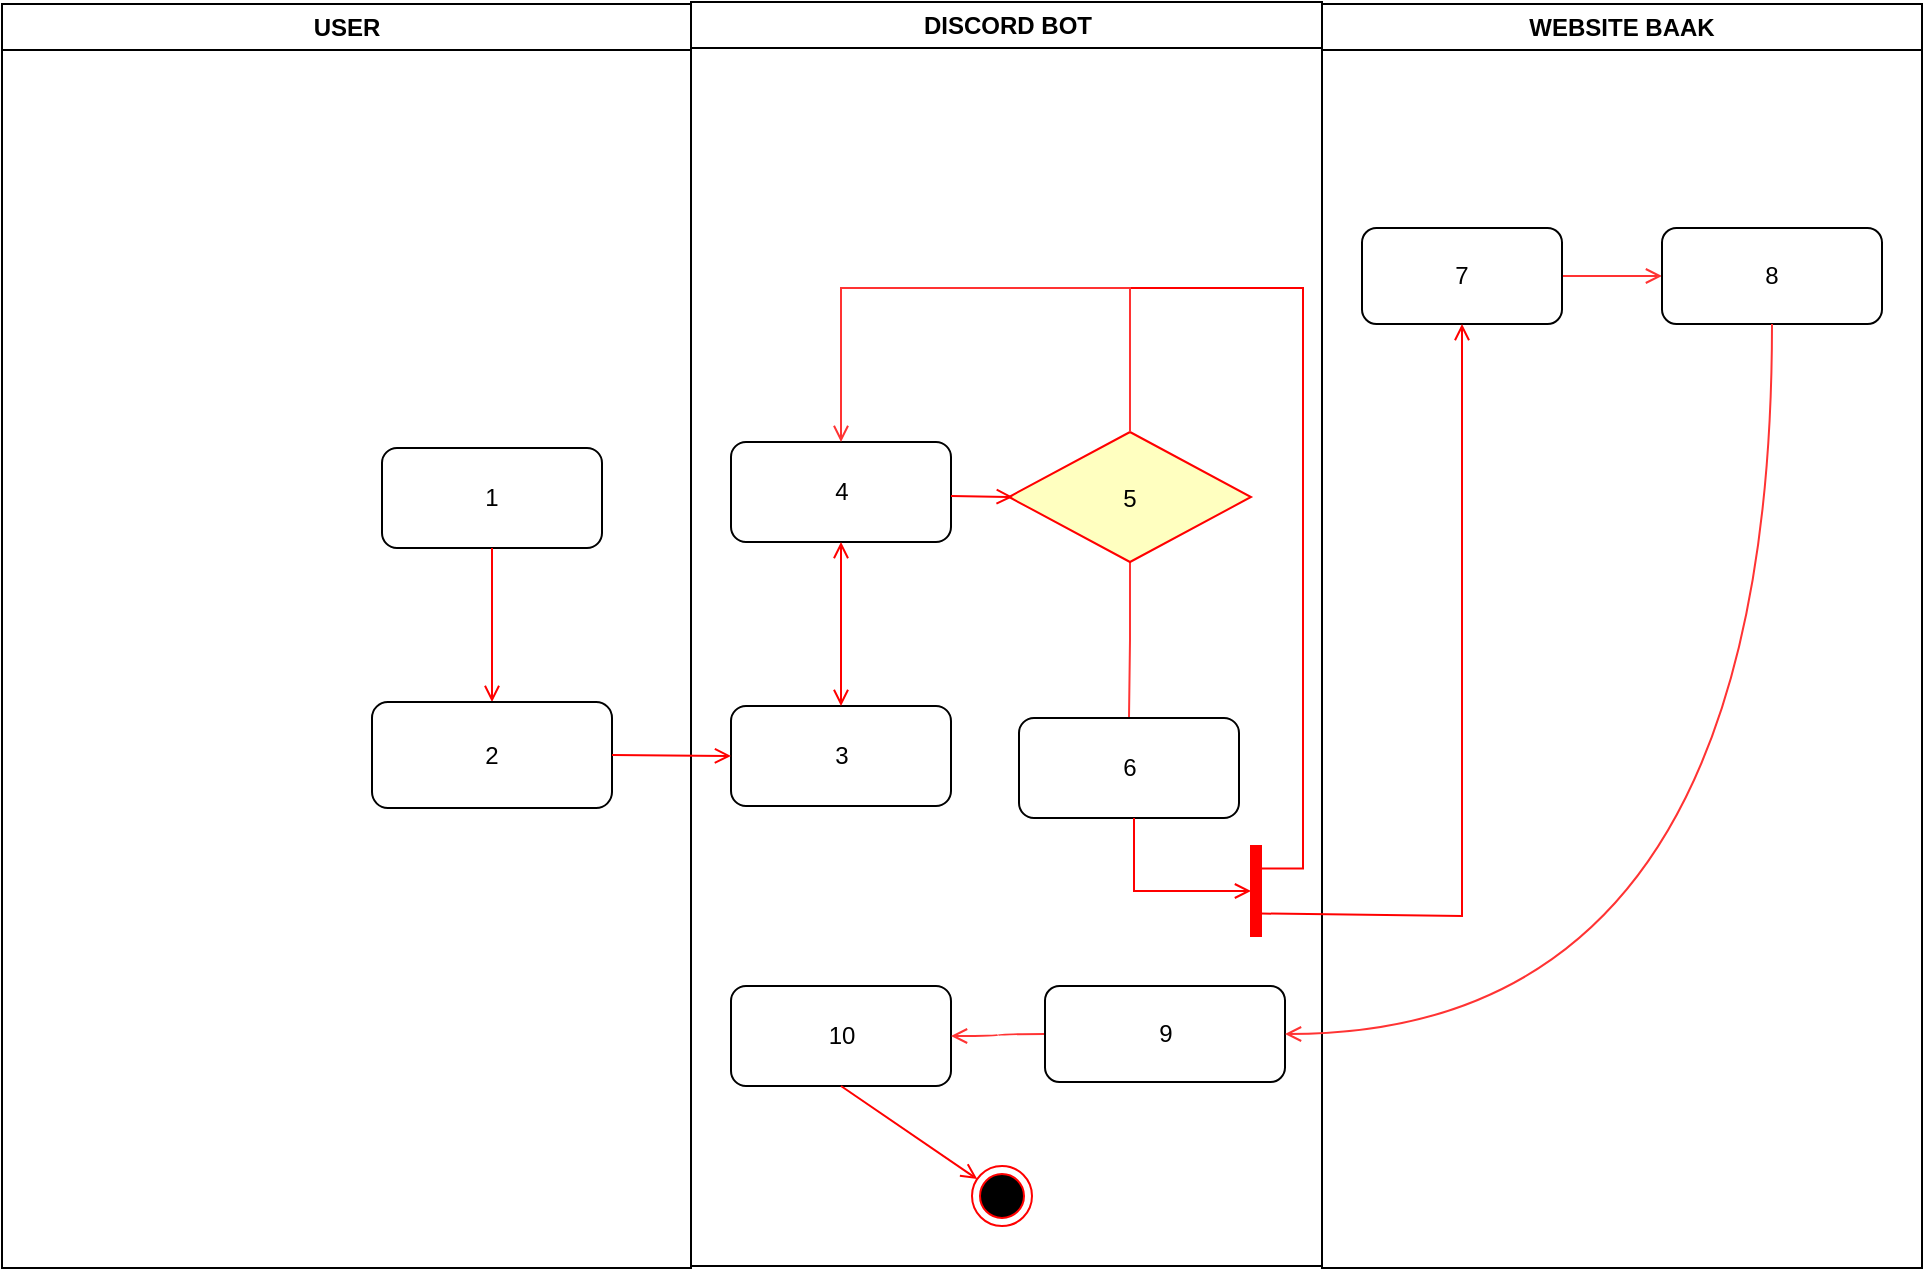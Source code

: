 <mxfile version="20.4.2" type="github">
  <diagram id="2ciFKfZ7ZzHzfvBWZ5C_" name="Page-1">
    <mxGraphModel dx="494" dy="279" grid="1" gridSize="10" guides="1" tooltips="1" connect="1" arrows="1" fold="1" page="1" pageScale="1" pageWidth="850" pageHeight="1100" math="0" shadow="0">
      <root>
        <mxCell id="0" />
        <mxCell id="1" parent="0" />
        <mxCell id="_sUXLbSh4wj3Fm5f3w61-1" value="USER" style="swimlane;whiteSpace=wrap" vertex="1" parent="1">
          <mxGeometry x="100" y="128" width="344.5" height="632" as="geometry" />
        </mxCell>
        <mxCell id="_sUXLbSh4wj3Fm5f3w61-5" value="1" style="rounded=1;whiteSpace=wrap;html=1;" vertex="1" parent="_sUXLbSh4wj3Fm5f3w61-1">
          <mxGeometry x="190" y="222" width="110" height="50" as="geometry" />
        </mxCell>
        <mxCell id="_sUXLbSh4wj3Fm5f3w61-7" value="" style="endArrow=open;strokeColor=#FF0000;endFill=1;rounded=0;entryX=0.5;entryY=0;entryDx=0;entryDy=0;" edge="1" parent="_sUXLbSh4wj3Fm5f3w61-1" source="_sUXLbSh4wj3Fm5f3w61-5" target="_sUXLbSh4wj3Fm5f3w61-8">
          <mxGeometry relative="1" as="geometry">
            <mxPoint x="115" y="325" as="targetPoint" />
          </mxGeometry>
        </mxCell>
        <mxCell id="_sUXLbSh4wj3Fm5f3w61-8" value="2" style="rounded=1;whiteSpace=wrap;html=1;" vertex="1" parent="_sUXLbSh4wj3Fm5f3w61-1">
          <mxGeometry x="185" y="349" width="120" height="53" as="geometry" />
        </mxCell>
        <mxCell id="_sUXLbSh4wj3Fm5f3w61-10" value="DISCORD BOT" style="swimlane;whiteSpace=wrap" vertex="1" parent="1">
          <mxGeometry x="444.5" y="127" width="315.5" height="632" as="geometry" />
        </mxCell>
        <mxCell id="_sUXLbSh4wj3Fm5f3w61-14" value="4" style="rounded=1;whiteSpace=wrap;html=1;" vertex="1" parent="_sUXLbSh4wj3Fm5f3w61-10">
          <mxGeometry x="20" y="220" width="110" height="50" as="geometry" />
        </mxCell>
        <mxCell id="_sUXLbSh4wj3Fm5f3w61-16" value="3" style="rounded=1;whiteSpace=wrap;html=1;" vertex="1" parent="_sUXLbSh4wj3Fm5f3w61-10">
          <mxGeometry x="20" y="352" width="110" height="50" as="geometry" />
        </mxCell>
        <mxCell id="_sUXLbSh4wj3Fm5f3w61-17" value="" style="endArrow=open;strokeColor=#FF0000;endFill=1;rounded=0;startArrow=open;startFill=0;" edge="1" parent="_sUXLbSh4wj3Fm5f3w61-10" source="_sUXLbSh4wj3Fm5f3w61-14" target="_sUXLbSh4wj3Fm5f3w61-16">
          <mxGeometry relative="1" as="geometry" />
        </mxCell>
        <mxCell id="_sUXLbSh4wj3Fm5f3w61-47" style="edgeStyle=orthogonalEdgeStyle;rounded=0;orthogonalLoop=1;jettySize=auto;html=1;entryX=0.5;entryY=0;entryDx=0;entryDy=0;strokeColor=#FF3333;endArrow=none;endFill=0;" edge="1" parent="_sUXLbSh4wj3Fm5f3w61-10" source="_sUXLbSh4wj3Fm5f3w61-18" target="_sUXLbSh4wj3Fm5f3w61-24">
          <mxGeometry relative="1" as="geometry" />
        </mxCell>
        <mxCell id="_sUXLbSh4wj3Fm5f3w61-18" value="5" style="rhombus;fillColor=#ffffc0;strokeColor=#ff0000;fontSize=12;" vertex="1" parent="_sUXLbSh4wj3Fm5f3w61-10">
          <mxGeometry x="159" y="215" width="121" height="65" as="geometry" />
        </mxCell>
        <mxCell id="_sUXLbSh4wj3Fm5f3w61-21" value="" style="endArrow=open;strokeColor=#FF0000;endFill=1;rounded=0" edge="1" parent="_sUXLbSh4wj3Fm5f3w61-10">
          <mxGeometry relative="1" as="geometry">
            <mxPoint x="130" y="246.952" as="sourcePoint" />
            <mxPoint x="160.888" y="247.486" as="targetPoint" />
          </mxGeometry>
        </mxCell>
        <mxCell id="_sUXLbSh4wj3Fm5f3w61-24" value="6" style="rounded=1;whiteSpace=wrap;html=1;" vertex="1" parent="_sUXLbSh4wj3Fm5f3w61-10">
          <mxGeometry x="164" y="358" width="110" height="50" as="geometry" />
        </mxCell>
        <mxCell id="_sUXLbSh4wj3Fm5f3w61-25" value="" style="whiteSpace=wrap;strokeColor=#FF0000;fillColor=#FF0000" vertex="1" parent="_sUXLbSh4wj3Fm5f3w61-10">
          <mxGeometry x="280" y="422" width="5" height="45" as="geometry" />
        </mxCell>
        <mxCell id="_sUXLbSh4wj3Fm5f3w61-26" value="" style="edgeStyle=elbowEdgeStyle;elbow=horizontal;strokeColor=#FF0000;endArrow=open;endFill=1;rounded=0;entryX=0;entryY=0.5;entryDx=0;entryDy=0;" edge="1" parent="_sUXLbSh4wj3Fm5f3w61-10">
          <mxGeometry width="100" height="100" relative="1" as="geometry">
            <mxPoint x="221.5" y="408" as="sourcePoint" />
            <mxPoint x="280" y="444.5" as="targetPoint" />
            <Array as="points">
              <mxPoint x="221.5" y="467" />
            </Array>
          </mxGeometry>
        </mxCell>
        <mxCell id="_sUXLbSh4wj3Fm5f3w61-27" value="" style="edgeStyle=elbowEdgeStyle;elbow=horizontal;strokeColor=#FF0000;endArrow=none;endFill=0;rounded=0;exitX=1;exitY=0.25;exitDx=0;exitDy=0;" edge="1" parent="_sUXLbSh4wj3Fm5f3w61-10" source="_sUXLbSh4wj3Fm5f3w61-25">
          <mxGeometry width="100" height="100" relative="1" as="geometry">
            <mxPoint x="285.5" y="410" as="sourcePoint" />
            <mxPoint x="216.5" y="143" as="targetPoint" />
            <Array as="points">
              <mxPoint x="306" y="263" />
              <mxPoint x="306" y="263" />
            </Array>
          </mxGeometry>
        </mxCell>
        <mxCell id="_sUXLbSh4wj3Fm5f3w61-28" value="10" style="rounded=1;whiteSpace=wrap;html=1;" vertex="1" parent="_sUXLbSh4wj3Fm5f3w61-10">
          <mxGeometry x="20" y="492" width="110" height="50" as="geometry" />
        </mxCell>
        <mxCell id="_sUXLbSh4wj3Fm5f3w61-29" value="" style="ellipse;shape=endState;fillColor=#000000;strokeColor=#ff0000" vertex="1" parent="_sUXLbSh4wj3Fm5f3w61-10">
          <mxGeometry x="140.5" y="582" width="30" height="30" as="geometry" />
        </mxCell>
        <mxCell id="_sUXLbSh4wj3Fm5f3w61-30" value="" style="endArrow=open;strokeColor=#FF0000;endFill=1;rounded=0;exitX=0.5;exitY=1;exitDx=0;exitDy=0;" edge="1" parent="_sUXLbSh4wj3Fm5f3w61-10" source="_sUXLbSh4wj3Fm5f3w61-28" target="_sUXLbSh4wj3Fm5f3w61-29">
          <mxGeometry relative="1" as="geometry" />
        </mxCell>
        <mxCell id="_sUXLbSh4wj3Fm5f3w61-31" value="" style="edgeStyle=orthogonalEdgeStyle;curved=1;rounded=0;orthogonalLoop=1;jettySize=auto;html=1;endArrow=open;endFill=0;strokeColor=#FF3333;" edge="1" parent="_sUXLbSh4wj3Fm5f3w61-10" source="_sUXLbSh4wj3Fm5f3w61-32" target="_sUXLbSh4wj3Fm5f3w61-28">
          <mxGeometry relative="1" as="geometry" />
        </mxCell>
        <mxCell id="_sUXLbSh4wj3Fm5f3w61-32" value="9" style="rounded=1;whiteSpace=wrap;html=1;" vertex="1" parent="_sUXLbSh4wj3Fm5f3w61-10">
          <mxGeometry x="177" y="492" width="120" height="48" as="geometry" />
        </mxCell>
        <mxCell id="_sUXLbSh4wj3Fm5f3w61-44" style="edgeStyle=orthogonalEdgeStyle;rounded=0;orthogonalLoop=1;jettySize=auto;html=1;fillColor=#e51400;strokeColor=#FF3333;endArrow=open;endFill=0;entryX=0.5;entryY=0;entryDx=0;entryDy=0;" edge="1" parent="_sUXLbSh4wj3Fm5f3w61-10" source="_sUXLbSh4wj3Fm5f3w61-18" target="_sUXLbSh4wj3Fm5f3w61-14">
          <mxGeometry relative="1" as="geometry">
            <mxPoint x="75.5" y="213" as="targetPoint" />
            <Array as="points">
              <mxPoint x="220" y="143" />
              <mxPoint x="75" y="143" />
            </Array>
          </mxGeometry>
        </mxCell>
        <mxCell id="_sUXLbSh4wj3Fm5f3w61-33" value="WEBSITE BAAK" style="swimlane;whiteSpace=wrap" vertex="1" parent="1">
          <mxGeometry x="760" y="128" width="300" height="632" as="geometry" />
        </mxCell>
        <mxCell id="_sUXLbSh4wj3Fm5f3w61-34" value="" style="edgeStyle=orthogonalEdgeStyle;rounded=0;orthogonalLoop=1;jettySize=auto;html=1;fillColor=#f8cecc;strokeColor=#FF3333;endArrow=open;endFill=0;" edge="1" parent="_sUXLbSh4wj3Fm5f3w61-33" source="_sUXLbSh4wj3Fm5f3w61-35" target="_sUXLbSh4wj3Fm5f3w61-36">
          <mxGeometry relative="1" as="geometry" />
        </mxCell>
        <mxCell id="_sUXLbSh4wj3Fm5f3w61-35" value="7" style="rounded=1;whiteSpace=wrap;html=1;" vertex="1" parent="_sUXLbSh4wj3Fm5f3w61-33">
          <mxGeometry x="20" y="112" width="100" height="48" as="geometry" />
        </mxCell>
        <mxCell id="_sUXLbSh4wj3Fm5f3w61-36" value="8" style="rounded=1;whiteSpace=wrap;html=1;" vertex="1" parent="_sUXLbSh4wj3Fm5f3w61-33">
          <mxGeometry x="170" y="112" width="110" height="48" as="geometry" />
        </mxCell>
        <mxCell id="_sUXLbSh4wj3Fm5f3w61-37" value="" style="edgeStyle=none;strokeColor=#FF0000;endArrow=open;endFill=1;rounded=0;exitX=1;exitY=0.75;exitDx=0;exitDy=0;entryX=0.5;entryY=1;entryDx=0;entryDy=0;" edge="1" parent="1" source="_sUXLbSh4wj3Fm5f3w61-25" target="_sUXLbSh4wj3Fm5f3w61-35">
          <mxGeometry width="100" height="100" relative="1" as="geometry">
            <mxPoint x="730" y="557.5" as="sourcePoint" />
            <mxPoint x="840" y="584" as="targetPoint" />
            <Array as="points">
              <mxPoint x="830" y="584" />
            </Array>
          </mxGeometry>
        </mxCell>
        <mxCell id="_sUXLbSh4wj3Fm5f3w61-38" style="rounded=0;orthogonalLoop=1;jettySize=auto;html=1;entryX=1;entryY=0.5;entryDx=0;entryDy=0;endArrow=open;endFill=0;strokeColor=#FF3333;exitX=0.5;exitY=1;exitDx=0;exitDy=0;edgeStyle=orthogonalEdgeStyle;curved=1;" edge="1" parent="1" source="_sUXLbSh4wj3Fm5f3w61-36" target="_sUXLbSh4wj3Fm5f3w61-32">
          <mxGeometry relative="1" as="geometry">
            <mxPoint x="990" y="290" as="sourcePoint" />
          </mxGeometry>
        </mxCell>
        <mxCell id="_sUXLbSh4wj3Fm5f3w61-9" value="" style="endArrow=open;strokeColor=#FF0000;endFill=1;rounded=0;exitX=1;exitY=0.5;exitDx=0;exitDy=0;entryX=0;entryY=0.5;entryDx=0;entryDy=0;" edge="1" parent="1" source="_sUXLbSh4wj3Fm5f3w61-8" target="_sUXLbSh4wj3Fm5f3w61-16">
          <mxGeometry relative="1" as="geometry">
            <mxPoint x="330" y="510" as="sourcePoint" />
            <mxPoint x="460" y="510" as="targetPoint" />
          </mxGeometry>
        </mxCell>
      </root>
    </mxGraphModel>
  </diagram>
</mxfile>
